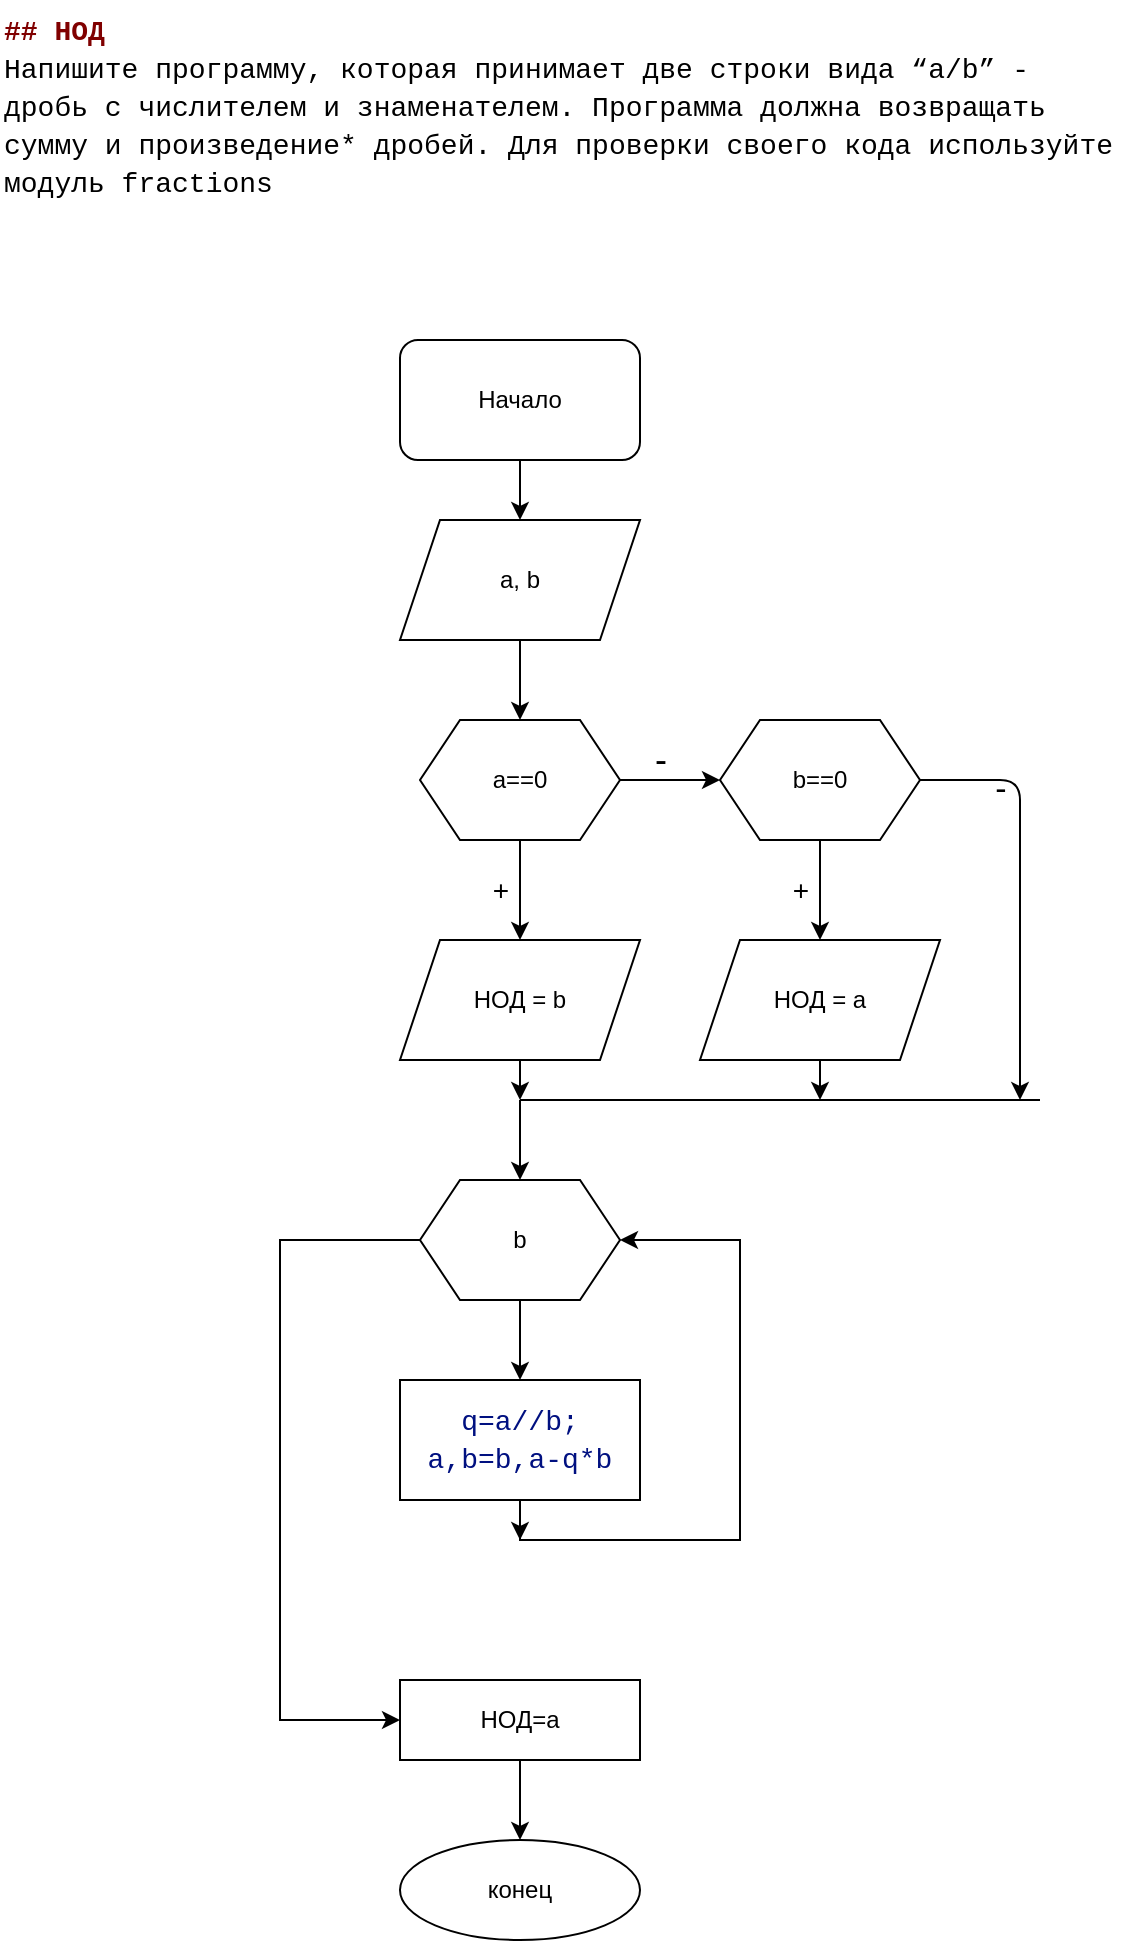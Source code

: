 <mxfile version="20.5.3" type="embed"><diagram id="rbCkAGbpUvfF7MFPMHUp" name="Page-1"><mxGraphModel dx="735" dy="695" grid="1" gridSize="10" guides="1" tooltips="1" connect="1" arrows="1" fold="1" page="1" pageScale="1" pageWidth="2336" pageHeight="1654" math="0" shadow="0"><root><mxCell id="0"/><mxCell id="1" parent="0"/><mxCell id="2" value="&lt;div style=&quot;color: rgb(0, 0, 0); background-color: rgb(255, 255, 255); font-family: Consolas, &amp;quot;Courier New&amp;quot;, monospace; font-weight: normal; font-size: 14px; line-height: 19px;&quot;&gt;&lt;div&gt;&lt;span style=&quot;color: #800000;font-weight: bold;&quot;&gt;## НОД&lt;/span&gt;&lt;/div&gt;&lt;div&gt;&lt;span style=&quot;color: #000000;&quot;&gt;Напишите программу, которая принимает две строки вида “a/b” - дробь с числителем и знаменателем. Программа должна возвращать сумму и произведение* дробей. Для проверки своего кода используйте модуль fractions&lt;/span&gt;&lt;/div&gt;&lt;/div&gt;" style="text;whiteSpace=wrap;html=1;fillColor=none;fillStyle=auto;strokeColor=none;" parent="1" vertex="1"><mxGeometry x="150" y="20" width="560" height="140" as="geometry"/></mxCell><mxCell id="5" style="edgeStyle=none;html=1;exitX=0.5;exitY=1;exitDx=0;exitDy=0;entryX=0.5;entryY=0;entryDx=0;entryDy=0;" parent="1" source="3" target="4" edge="1"><mxGeometry relative="1" as="geometry"/></mxCell><mxCell id="3" value="Начало" style="rounded=1;whiteSpace=wrap;html=1;fillStyle=auto;fillColor=none;" parent="1" vertex="1"><mxGeometry x="350" y="190" width="120" height="60" as="geometry"/></mxCell><mxCell id="7" style="edgeStyle=none;html=1;entryX=0.5;entryY=0;entryDx=0;entryDy=0;" parent="1" source="4" edge="1" target="33"><mxGeometry relative="1" as="geometry"><mxPoint x="410" y="370" as="targetPoint"/></mxGeometry></mxCell><mxCell id="4" value="a, b" style="shape=parallelogram;perimeter=parallelogramPerimeter;whiteSpace=wrap;html=1;fixedSize=1;fillStyle=auto;fillColor=none;" parent="1" vertex="1"><mxGeometry x="350" y="280" width="120" height="60" as="geometry"/></mxCell><mxCell id="23" style="edgeStyle=none;shape=connector;rounded=1;html=1;entryX=0.5;entryY=0;entryDx=0;entryDy=0;labelBackgroundColor=none;labelBorderColor=none;strokeColor=default;fontFamily=Helvetica;fontSize=12;fontColor=default;endArrow=classic;exitX=0.5;exitY=1;exitDx=0;exitDy=0;" parent="1" source="36" target="20" edge="1"><mxGeometry relative="1" as="geometry"><mxPoint x="410" y="750" as="sourcePoint"/></mxGeometry></mxCell><mxCell id="12" value="+" style="edgeStyle=none;html=1;entryX=0.5;entryY=0;entryDx=0;entryDy=0;fontSize=14;labelBackgroundColor=none;exitX=0.5;exitY=1;exitDx=0;exitDy=0;" parent="1" source="33" target="11" edge="1"><mxGeometry y="-10" relative="1" as="geometry"><mxPoint as="offset"/><mxPoint x="410" y="450" as="sourcePoint"/></mxGeometry></mxCell><mxCell id="13" value="-" style="edgeStyle=none;html=1;fontSize=18;labelBorderColor=none;labelBackgroundColor=none;" parent="1" edge="1"><mxGeometry y="10" relative="1" as="geometry"><mxPoint as="offset"/><mxPoint x="450" y="410" as="sourcePoint"/><mxPoint x="510" y="410" as="targetPoint"/></mxGeometry></mxCell><mxCell id="15" value="+" style="edgeStyle=none;shape=connector;rounded=1;html=1;entryX=0.5;entryY=0;entryDx=0;entryDy=0;labelBackgroundColor=none;labelBorderColor=none;strokeColor=default;fontFamily=Helvetica;fontSize=14;fontColor=default;endArrow=classic;exitX=0.5;exitY=1;exitDx=0;exitDy=0;" parent="1" source="34" target="14" edge="1"><mxGeometry y="-10" relative="1" as="geometry"><mxPoint as="offset"/><mxPoint x="550" y="450" as="sourcePoint"/></mxGeometry></mxCell><mxCell id="19" value="-" style="edgeStyle=none;shape=connector;rounded=1;html=1;labelBackgroundColor=none;labelBorderColor=none;strokeColor=default;fontFamily=Helvetica;fontSize=17;fontColor=default;endArrow=classic;exitX=1;exitY=0.5;exitDx=0;exitDy=0;" parent="1" edge="1"><mxGeometry x="-0.348" y="-10" relative="1" as="geometry"><Array as="points"><mxPoint x="660" y="410"/><mxPoint x="660" y="570"/></Array><mxPoint as="offset"/><mxPoint x="590" y="410" as="sourcePoint"/><mxPoint x="660" y="570" as="targetPoint"/></mxGeometry></mxCell><mxCell id="41" style="edgeStyle=none;rounded=0;orthogonalLoop=1;jettySize=auto;html=1;exitX=0.5;exitY=1;exitDx=0;exitDy=0;" edge="1" parent="1" source="11"><mxGeometry relative="1" as="geometry"><mxPoint x="410" y="570" as="targetPoint"/></mxGeometry></mxCell><mxCell id="11" value="НОД = b" style="shape=parallelogram;perimeter=parallelogramPerimeter;whiteSpace=wrap;html=1;fixedSize=1;" parent="1" vertex="1"><mxGeometry x="350" y="490" width="120" height="60" as="geometry"/></mxCell><mxCell id="43" style="edgeStyle=none;rounded=0;orthogonalLoop=1;jettySize=auto;html=1;" edge="1" parent="1" source="14"><mxGeometry relative="1" as="geometry"><mxPoint x="560" y="540" as="targetPoint"/></mxGeometry></mxCell><mxCell id="45" style="edgeStyle=none;rounded=0;orthogonalLoop=1;jettySize=auto;html=1;" edge="1" parent="1" source="14"><mxGeometry relative="1" as="geometry"><mxPoint x="560" y="570" as="targetPoint"/></mxGeometry></mxCell><mxCell id="14" value="НОД = a" style="shape=parallelogram;perimeter=parallelogramPerimeter;whiteSpace=wrap;html=1;fixedSize=1;" parent="1" vertex="1"><mxGeometry x="500" y="490" width="120" height="60" as="geometry"/></mxCell><mxCell id="22" style="edgeStyle=none;shape=connector;rounded=1;html=1;labelBackgroundColor=none;labelBorderColor=none;strokeColor=default;fontFamily=Helvetica;fontSize=12;fontColor=default;endArrow=classic;" parent="1" source="20" edge="1"><mxGeometry relative="1" as="geometry"><mxPoint x="410" y="790" as="targetPoint"/></mxGeometry></mxCell><mxCell id="48" style="edgeStyle=orthogonalEdgeStyle;rounded=0;orthogonalLoop=1;jettySize=auto;html=1;exitX=0.5;exitY=1;exitDx=0;exitDy=0;entryX=1;entryY=0.5;entryDx=0;entryDy=0;" edge="1" parent="1" source="20" target="36"><mxGeometry relative="1" as="geometry"><Array as="points"><mxPoint x="410" y="790"/><mxPoint x="520" y="790"/><mxPoint x="520" y="640"/></Array></mxGeometry></mxCell><mxCell id="20" value="&lt;div style=&quot;background-color: rgb(255, 255, 255); font-family: Consolas, &amp;quot;Courier New&amp;quot;, monospace; font-size: 14px; line-height: 19px;&quot;&gt;&lt;span style=&quot;color: #001080;&quot;&gt;q=a//b;&lt;/span&gt;&lt;/div&gt;&lt;div style=&quot;background-color: rgb(255, 255, 255); font-family: Consolas, &amp;quot;Courier New&amp;quot;, monospace; font-size: 14px; line-height: 19px;&quot;&gt;&lt;span style=&quot;color: #001080;&quot;&gt;a,b=b,a-q*b&lt;/span&gt;&lt;/div&gt;" style="rounded=0;whiteSpace=wrap;html=1;fontFamily=Helvetica;fontSize=12;fontColor=default;" parent="1" vertex="1"><mxGeometry x="350" y="710" width="120" height="60" as="geometry"/></mxCell><mxCell id="28" style="edgeStyle=none;shape=connector;rounded=1;html=1;entryX=0.5;entryY=0;entryDx=0;entryDy=0;labelBackgroundColor=none;labelBorderColor=none;strokeColor=default;fontFamily=Helvetica;fontSize=12;fontColor=default;endArrow=classic;" parent="1" source="24" target="27" edge="1"><mxGeometry relative="1" as="geometry"/></mxCell><mxCell id="24" value="НОД=a" style="rounded=0;whiteSpace=wrap;html=1;" parent="1" vertex="1"><mxGeometry x="350" y="860" width="120" height="40" as="geometry"/></mxCell><mxCell id="27" value="конец" style="ellipse;whiteSpace=wrap;html=1;fontFamily=Helvetica;fontSize=12;fontColor=default;" parent="1" vertex="1"><mxGeometry x="350" y="940" width="120" height="50" as="geometry"/></mxCell><mxCell id="33" value="a==0" style="shape=hexagon;perimeter=hexagonPerimeter2;whiteSpace=wrap;html=1;fixedSize=1;" vertex="1" parent="1"><mxGeometry x="360" y="380" width="100" height="60" as="geometry"/></mxCell><mxCell id="34" value="b==0" style="shape=hexagon;perimeter=hexagonPerimeter2;whiteSpace=wrap;html=1;fixedSize=1;" vertex="1" parent="1"><mxGeometry x="510" y="380" width="100" height="60" as="geometry"/></mxCell><mxCell id="52" style="edgeStyle=orthogonalEdgeStyle;rounded=0;orthogonalLoop=1;jettySize=auto;html=1;entryX=0;entryY=0.5;entryDx=0;entryDy=0;" edge="1" parent="1" source="36" target="24"><mxGeometry relative="1" as="geometry"><mxPoint x="310" y="850" as="targetPoint"/><Array as="points"><mxPoint x="290" y="640"/><mxPoint x="290" y="880"/></Array></mxGeometry></mxCell><mxCell id="36" value="b" style="shape=hexagon;perimeter=hexagonPerimeter2;whiteSpace=wrap;html=1;fixedSize=1;" vertex="1" parent="1"><mxGeometry x="360" y="610" width="100" height="60" as="geometry"/></mxCell><mxCell id="37" value="" style="endArrow=none;html=1;rounded=0;" edge="1" parent="1"><mxGeometry width="50" height="50" relative="1" as="geometry"><mxPoint x="410" y="570" as="sourcePoint"/><mxPoint x="670" y="570" as="targetPoint"/></mxGeometry></mxCell><mxCell id="47" value="" style="endArrow=classic;html=1;rounded=0;" edge="1" parent="1"><mxGeometry width="50" height="50" relative="1" as="geometry"><mxPoint x="410" y="570" as="sourcePoint"/><mxPoint x="410" y="610" as="targetPoint"/></mxGeometry></mxCell></root></mxGraphModel></diagram></mxfile>